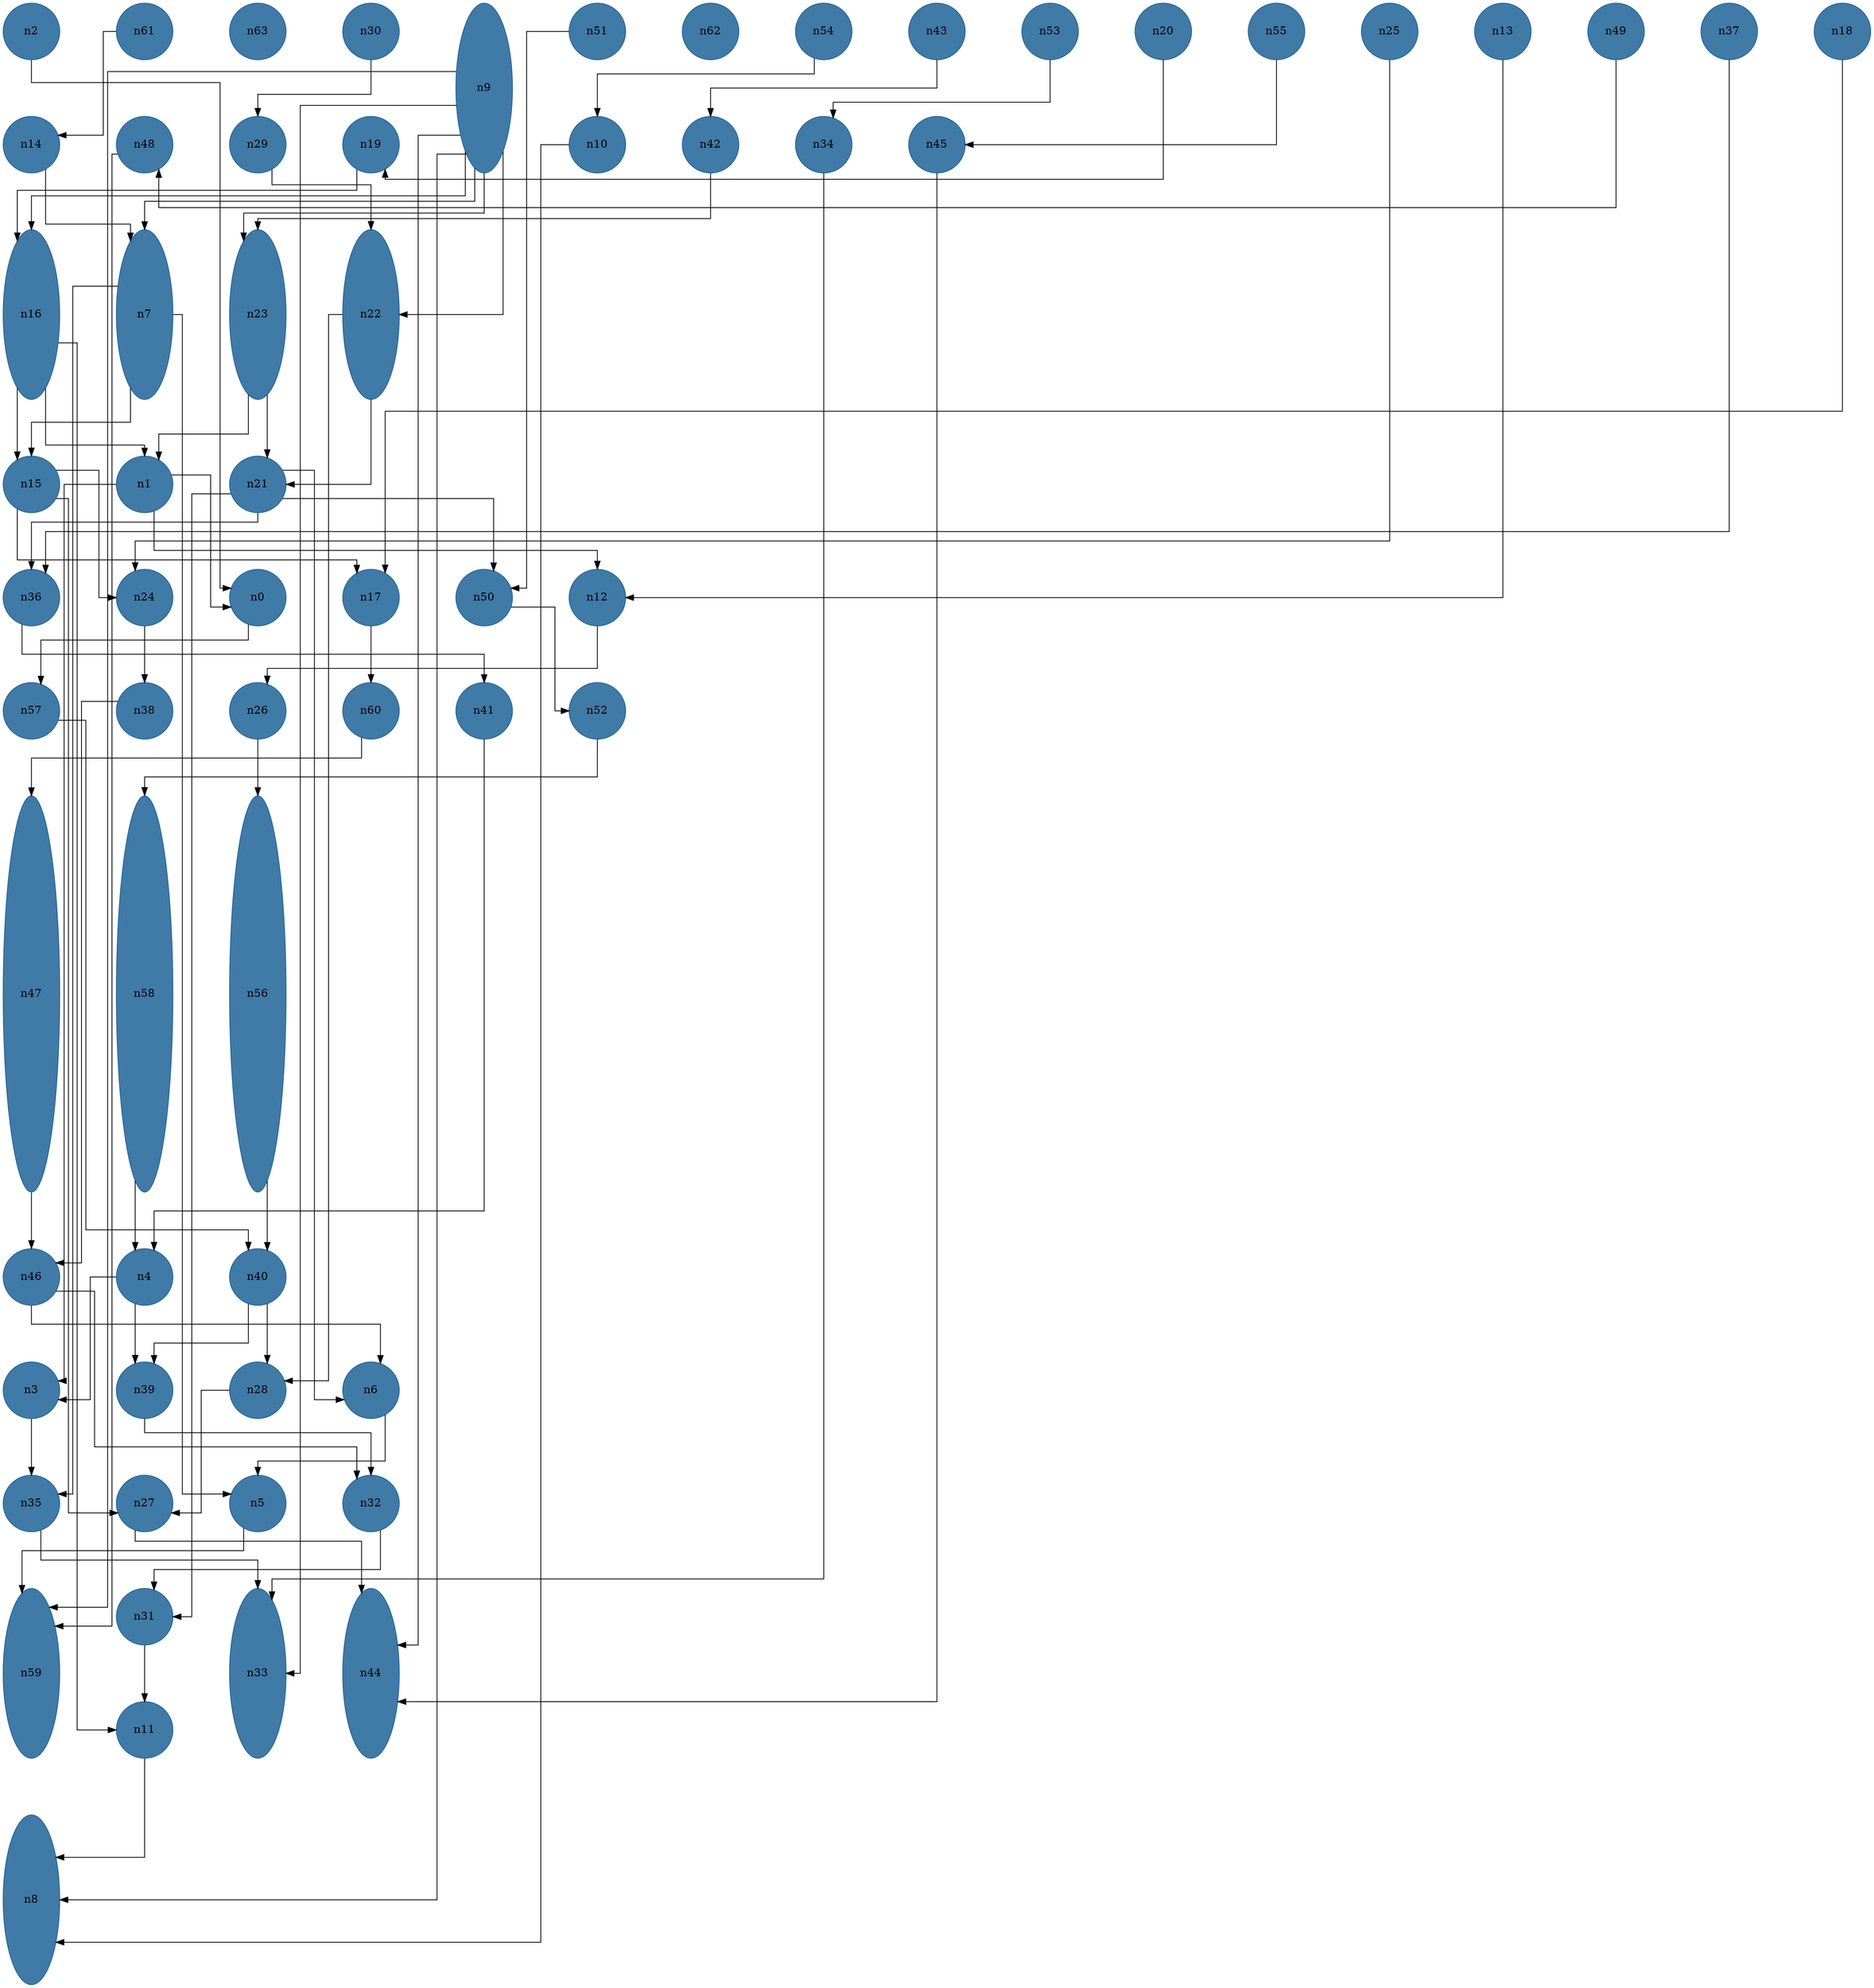 //do not use DOT to generate pdf use NEATO or FDP
digraph{
layout="neato";
splines="ortho";
n2[shape="ellipse", style="filled", color="#004E8ABF", pos="0,36!", height="1", width="1"];
n2 -> n0;
n61[shape="ellipse", style="filled", color="#004E8ABF", pos="2,36!", height="1", width="1"];
n61 -> n14;
n63[shape="ellipse", style="filled", color="#004E8ABF", pos="4,36!", height="1", width="1"];
n30[shape="ellipse", style="filled", color="#004E8ABF", pos="6,36!", height="1", width="1"];
n30 -> n29;
n9[shape="ellipse", style="filled", color="#004E8ABF", pos="8,35!", height="3", width="1"];
n9 -> n16;
n9 -> n59;
n9 -> n7;
n9 -> n8;
n9 -> n23;
n9 -> n33;
n9 -> n22;
n9 -> n44;
n51[shape="ellipse", style="filled", color="#004E8ABF", pos="10,36!", height="1", width="1"];
n51 -> n50;
n62[shape="ellipse", style="filled", color="#004E8ABF", pos="12,36!", height="1", width="1"];
n54[shape="ellipse", style="filled", color="#004E8ABF", pos="14,36!", height="1", width="1"];
n54 -> n10;
n43[shape="ellipse", style="filled", color="#004E8ABF", pos="16,36!", height="1", width="1"];
n43 -> n42;
n53[shape="ellipse", style="filled", color="#004E8ABF", pos="18,36!", height="1", width="1"];
n53 -> n34;
n20[shape="ellipse", style="filled", color="#004E8ABF", pos="20,36!", height="1", width="1"];
n20 -> n19;
n55[shape="ellipse", style="filled", color="#004E8ABF", pos="22,36!", height="1", width="1"];
n55 -> n45;
n25[shape="ellipse", style="filled", color="#004E8ABF", pos="24,36!", height="1", width="1"];
n25 -> n24;
n13[shape="ellipse", style="filled", color="#004E8ABF", pos="26,36!", height="1", width="1"];
n13 -> n12;
n49[shape="ellipse", style="filled", color="#004E8ABF", pos="28,36!", height="1", width="1"];
n49 -> n48;
n37[shape="ellipse", style="filled", color="#004E8ABF", pos="30,36!", height="1", width="1"];
n37 -> n36;
n18[shape="ellipse", style="filled", color="#004E8ABF", pos="32,36!", height="1", width="1"];
n18 -> n17;
n14[shape="ellipse", style="filled", color="#004E8ABF", pos="0,34!", height="1", width="1"];
n14 -> n7;
n48[shape="ellipse", style="filled", color="#004E8ABF", pos="2,34!", height="1", width="1"];
n48 -> n59;
n29[shape="ellipse", style="filled", color="#004E8ABF", pos="4,34!", height="1", width="1"];
n29 -> n22;
n19[shape="ellipse", style="filled", color="#004E8ABF", pos="6,34!", height="1", width="1"];
n19 -> n16;
n10[shape="ellipse", style="filled", color="#004E8ABF", pos="10,34!", height="1", width="1"];
n10 -> n8;
n42[shape="ellipse", style="filled", color="#004E8ABF", pos="12,34!", height="1", width="1"];
n42 -> n23;
n34[shape="ellipse", style="filled", color="#004E8ABF", pos="14,34!", height="1", width="1"];
n34 -> n33;
n45[shape="ellipse", style="filled", color="#004E8ABF", pos="16,34!", height="1", width="1"];
n45 -> n44;
n16[shape="ellipse", style="filled", color="#004E8ABF", pos="0,31!", height="3", width="1"];
n16 -> n15;
n16 -> n1;
n16 -> n11;
n7[shape="ellipse", style="filled", color="#004E8ABF", pos="2,31!", height="3", width="1"];
n7 -> n35;
n7 -> n15;
n7 -> n5;
n23[shape="ellipse", style="filled", color="#004E8ABF", pos="4,31!", height="3", width="1"];
n23 -> n1;
n23 -> n21;
n22[shape="ellipse", style="filled", color="#004E8ABF", pos="6,31!", height="3", width="1"];
n22 -> n28;
n22 -> n21;
n15[shape="ellipse", style="filled", color="#004E8ABF", pos="0,28!", height="1", width="1"];
n15 -> n24;
n15 -> n27;
n15 -> n17;
n1[shape="ellipse", style="filled", color="#004E8ABF", pos="2,28!", height="1", width="1"];
n1 -> n0;
n1 -> n3;
n1 -> n12;
n21[shape="ellipse", style="filled", color="#004E8ABF", pos="4,28!", height="1", width="1"];
n21 -> n36;
n21 -> n50;
n21 -> n6;
n21 -> n31;
n36[shape="ellipse", style="filled", color="#004E8ABF", pos="0,26!", height="1", width="1"];
n36 -> n41;
n24[shape="ellipse", style="filled", color="#004E8ABF", pos="2,26!", height="1", width="1"];
n24 -> n38;
n0[shape="ellipse", style="filled", color="#004E8ABF", pos="4,26!", height="1", width="1"];
n0 -> n57;
n17[shape="ellipse", style="filled", color="#004E8ABF", pos="6,26!", height="1", width="1"];
n17 -> n60;
n50[shape="ellipse", style="filled", color="#004E8ABF", pos="8,26!", height="1", width="1"];
n50 -> n52;
n12[shape="ellipse", style="filled", color="#004E8ABF", pos="10,26!", height="1", width="1"];
n12 -> n26;
n57[shape="ellipse", style="filled", color="#004E8ABF", pos="0,24!", height="1", width="1"];
n57 -> n40;
n38[shape="ellipse", style="filled", color="#004E8ABF", pos="2,24!", height="1", width="1"];
n38 -> n46;
n26[shape="ellipse", style="filled", color="#004E8ABF", pos="4,24!", height="1", width="1"];
n26 -> n56;
n60[shape="ellipse", style="filled", color="#004E8ABF", pos="6,24!", height="1", width="1"];
n60 -> n47;
n41[shape="ellipse", style="filled", color="#004E8ABF", pos="8,24!", height="1", width="1"];
n41 -> n4;
n52[shape="ellipse", style="filled", color="#004E8ABF", pos="10,24!", height="1", width="1"];
n52 -> n58;
n47[shape="ellipse", style="filled", color="#004E8ABF", pos="0,19!", height="7", width="1"];
n47 -> n46;
n58[shape="ellipse", style="filled", color="#004E8ABF", pos="2,19!", height="7", width="1"];
n58 -> n4;
n56[shape="ellipse", style="filled", color="#004E8ABF", pos="4,19!", height="7", width="1"];
n56 -> n40;
n46[shape="ellipse", style="filled", color="#004E8ABF", pos="0,14!", height="1", width="1"];
n46 -> n6;
n46 -> n32;
n4[shape="ellipse", style="filled", color="#004E8ABF", pos="2,14!", height="1", width="1"];
n4 -> n3;
n4 -> n39;
n40[shape="ellipse", style="filled", color="#004E8ABF", pos="4,14!", height="1", width="1"];
n40 -> n39;
n40 -> n28;
n3[shape="ellipse", style="filled", color="#004E8ABF", pos="0,12!", height="1", width="1"];
n3 -> n35;
n39[shape="ellipse", style="filled", color="#004E8ABF", pos="2,12!", height="1", width="1"];
n39 -> n32;
n28[shape="ellipse", style="filled", color="#004E8ABF", pos="4,12!", height="1", width="1"];
n28 -> n27;
n6[shape="ellipse", style="filled", color="#004E8ABF", pos="6,12!", height="1", width="1"];
n6 -> n5;
n35[shape="ellipse", style="filled", color="#004E8ABF", pos="0,10!", height="1", width="1"];
n35 -> n33;
n27[shape="ellipse", style="filled", color="#004E8ABF", pos="2,10!", height="1", width="1"];
n27 -> n44;
n5[shape="ellipse", style="filled", color="#004E8ABF", pos="4,10!", height="1", width="1"];
n5 -> n59;
n32[shape="ellipse", style="filled", color="#004E8ABF", pos="6,10!", height="1", width="1"];
n32 -> n31;
n59[shape="ellipse", style="filled", color="#004E8ABF", pos="0,7!", height="3", width="1"];
n31[shape="ellipse", style="filled", color="#004E8ABF", pos="2,8!", height="1", width="1"];
n31 -> n11;
n33[shape="ellipse", style="filled", color="#004E8ABF", pos="4,7!", height="3", width="1"];
n44[shape="ellipse", style="filled", color="#004E8ABF", pos="6,7!", height="3", width="1"];
n11[shape="ellipse", style="filled", color="#004E8ABF", pos="2,6!", height="1", width="1"];
n11 -> n8;
n8[shape="ellipse", style="filled", color="#004E8ABF", pos="0,3!", height="3", width="1"];
}